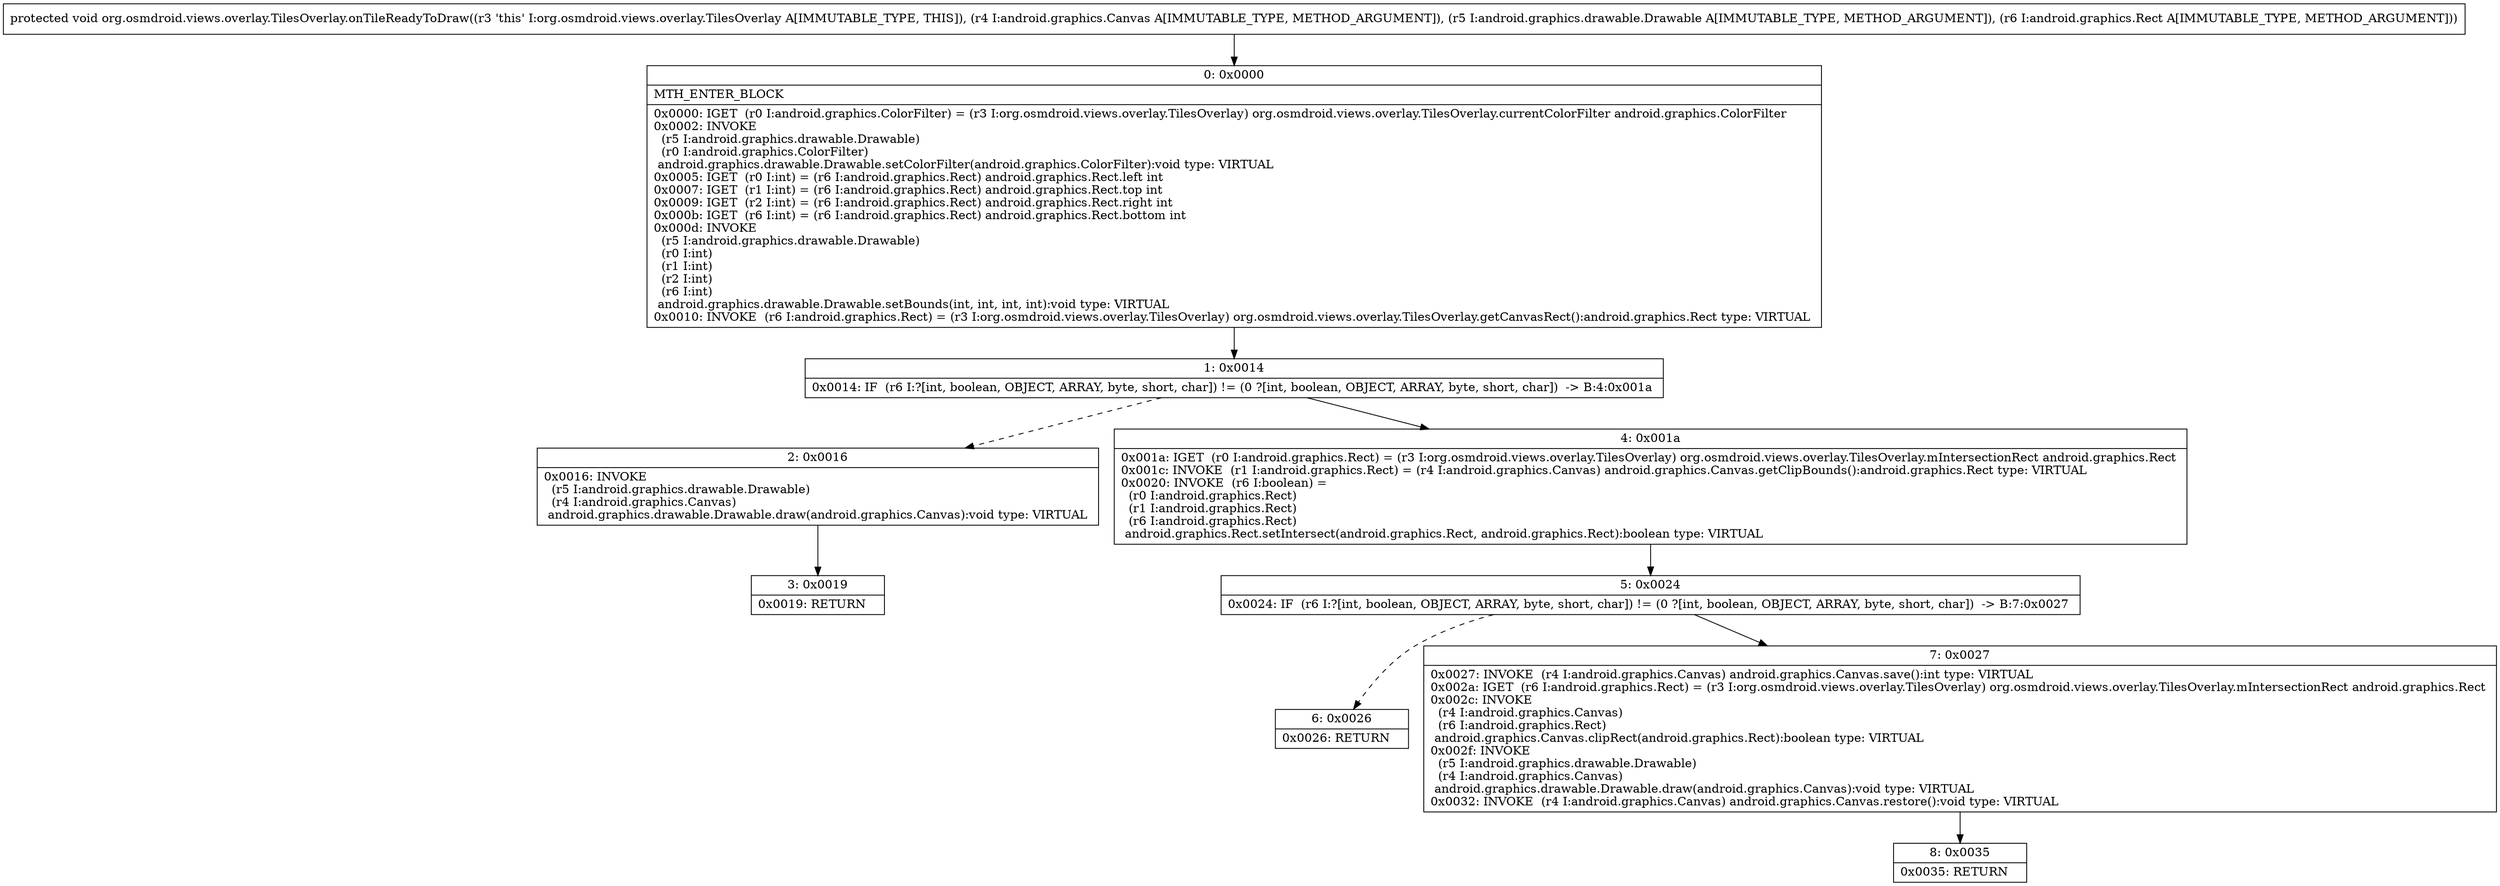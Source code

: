 digraph "CFG fororg.osmdroid.views.overlay.TilesOverlay.onTileReadyToDraw(Landroid\/graphics\/Canvas;Landroid\/graphics\/drawable\/Drawable;Landroid\/graphics\/Rect;)V" {
Node_0 [shape=record,label="{0\:\ 0x0000|MTH_ENTER_BLOCK\l|0x0000: IGET  (r0 I:android.graphics.ColorFilter) = (r3 I:org.osmdroid.views.overlay.TilesOverlay) org.osmdroid.views.overlay.TilesOverlay.currentColorFilter android.graphics.ColorFilter \l0x0002: INVOKE  \l  (r5 I:android.graphics.drawable.Drawable)\l  (r0 I:android.graphics.ColorFilter)\l android.graphics.drawable.Drawable.setColorFilter(android.graphics.ColorFilter):void type: VIRTUAL \l0x0005: IGET  (r0 I:int) = (r6 I:android.graphics.Rect) android.graphics.Rect.left int \l0x0007: IGET  (r1 I:int) = (r6 I:android.graphics.Rect) android.graphics.Rect.top int \l0x0009: IGET  (r2 I:int) = (r6 I:android.graphics.Rect) android.graphics.Rect.right int \l0x000b: IGET  (r6 I:int) = (r6 I:android.graphics.Rect) android.graphics.Rect.bottom int \l0x000d: INVOKE  \l  (r5 I:android.graphics.drawable.Drawable)\l  (r0 I:int)\l  (r1 I:int)\l  (r2 I:int)\l  (r6 I:int)\l android.graphics.drawable.Drawable.setBounds(int, int, int, int):void type: VIRTUAL \l0x0010: INVOKE  (r6 I:android.graphics.Rect) = (r3 I:org.osmdroid.views.overlay.TilesOverlay) org.osmdroid.views.overlay.TilesOverlay.getCanvasRect():android.graphics.Rect type: VIRTUAL \l}"];
Node_1 [shape=record,label="{1\:\ 0x0014|0x0014: IF  (r6 I:?[int, boolean, OBJECT, ARRAY, byte, short, char]) != (0 ?[int, boolean, OBJECT, ARRAY, byte, short, char])  \-\> B:4:0x001a \l}"];
Node_2 [shape=record,label="{2\:\ 0x0016|0x0016: INVOKE  \l  (r5 I:android.graphics.drawable.Drawable)\l  (r4 I:android.graphics.Canvas)\l android.graphics.drawable.Drawable.draw(android.graphics.Canvas):void type: VIRTUAL \l}"];
Node_3 [shape=record,label="{3\:\ 0x0019|0x0019: RETURN   \l}"];
Node_4 [shape=record,label="{4\:\ 0x001a|0x001a: IGET  (r0 I:android.graphics.Rect) = (r3 I:org.osmdroid.views.overlay.TilesOverlay) org.osmdroid.views.overlay.TilesOverlay.mIntersectionRect android.graphics.Rect \l0x001c: INVOKE  (r1 I:android.graphics.Rect) = (r4 I:android.graphics.Canvas) android.graphics.Canvas.getClipBounds():android.graphics.Rect type: VIRTUAL \l0x0020: INVOKE  (r6 I:boolean) = \l  (r0 I:android.graphics.Rect)\l  (r1 I:android.graphics.Rect)\l  (r6 I:android.graphics.Rect)\l android.graphics.Rect.setIntersect(android.graphics.Rect, android.graphics.Rect):boolean type: VIRTUAL \l}"];
Node_5 [shape=record,label="{5\:\ 0x0024|0x0024: IF  (r6 I:?[int, boolean, OBJECT, ARRAY, byte, short, char]) != (0 ?[int, boolean, OBJECT, ARRAY, byte, short, char])  \-\> B:7:0x0027 \l}"];
Node_6 [shape=record,label="{6\:\ 0x0026|0x0026: RETURN   \l}"];
Node_7 [shape=record,label="{7\:\ 0x0027|0x0027: INVOKE  (r4 I:android.graphics.Canvas) android.graphics.Canvas.save():int type: VIRTUAL \l0x002a: IGET  (r6 I:android.graphics.Rect) = (r3 I:org.osmdroid.views.overlay.TilesOverlay) org.osmdroid.views.overlay.TilesOverlay.mIntersectionRect android.graphics.Rect \l0x002c: INVOKE  \l  (r4 I:android.graphics.Canvas)\l  (r6 I:android.graphics.Rect)\l android.graphics.Canvas.clipRect(android.graphics.Rect):boolean type: VIRTUAL \l0x002f: INVOKE  \l  (r5 I:android.graphics.drawable.Drawable)\l  (r4 I:android.graphics.Canvas)\l android.graphics.drawable.Drawable.draw(android.graphics.Canvas):void type: VIRTUAL \l0x0032: INVOKE  (r4 I:android.graphics.Canvas) android.graphics.Canvas.restore():void type: VIRTUAL \l}"];
Node_8 [shape=record,label="{8\:\ 0x0035|0x0035: RETURN   \l}"];
MethodNode[shape=record,label="{protected void org.osmdroid.views.overlay.TilesOverlay.onTileReadyToDraw((r3 'this' I:org.osmdroid.views.overlay.TilesOverlay A[IMMUTABLE_TYPE, THIS]), (r4 I:android.graphics.Canvas A[IMMUTABLE_TYPE, METHOD_ARGUMENT]), (r5 I:android.graphics.drawable.Drawable A[IMMUTABLE_TYPE, METHOD_ARGUMENT]), (r6 I:android.graphics.Rect A[IMMUTABLE_TYPE, METHOD_ARGUMENT])) }"];
MethodNode -> Node_0;
Node_0 -> Node_1;
Node_1 -> Node_2[style=dashed];
Node_1 -> Node_4;
Node_2 -> Node_3;
Node_4 -> Node_5;
Node_5 -> Node_6[style=dashed];
Node_5 -> Node_7;
Node_7 -> Node_8;
}

